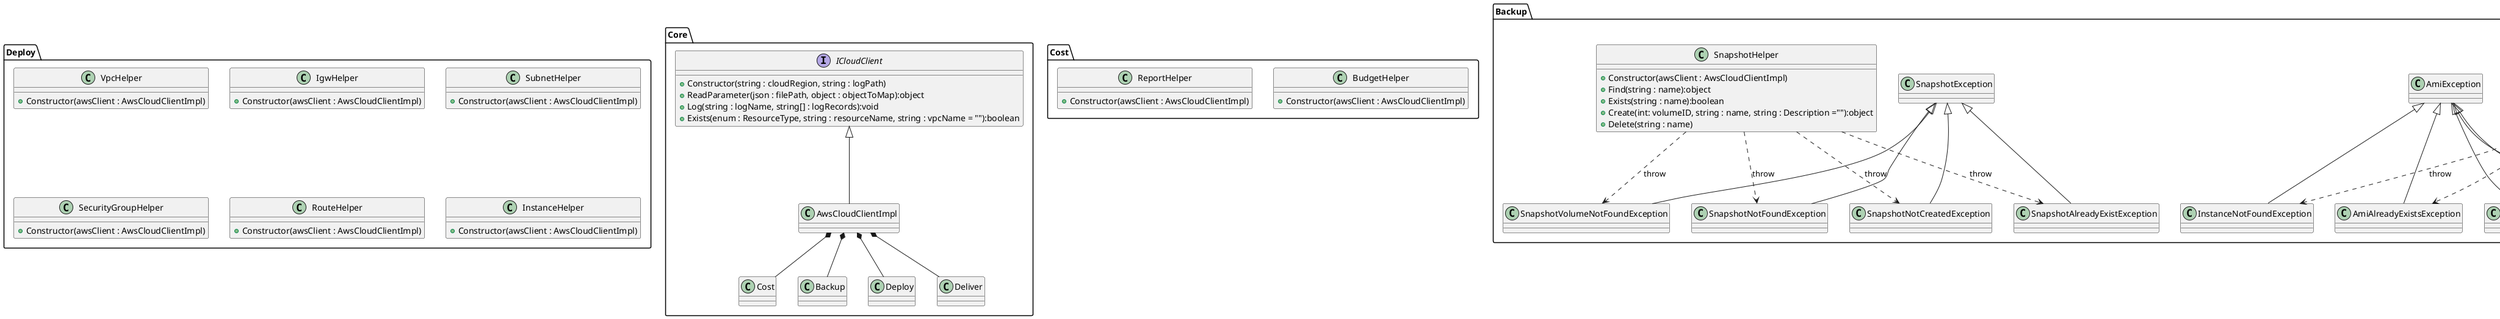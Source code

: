 @startuml
'https://plantuml.com/class-diagram

package "Core"{

    'classes and interfaces
    interface ICloudClient{
        +Constructor(string : cloudRegion, string : logPath)
        +ReadParameter(json : filePath, object : objectToMap):object
        +Log(string : logName, string[] : logRecords):void
        +Exists(enum : ResourceType, string : resourceName, string : vpcName = ""):boolean
    }

    class AwsCloudClientImpl

    'relations
    ICloudClient <|-- AwsCloudClientImpl
    AwsCloudClientImpl *-- Cost
    AwsCloudClientImpl *-- Backup
    AwsCloudClientImpl *-- Deploy
    AwsCloudClientImpl *-- Deliver
}

package "Cost"{
    'classes and interfaces
    class BudgetHelper{
        +Constructor(awsClient : AwsCloudClientImpl)
    }

    class ReportHelper{
        +Constructor(awsClient : AwsCloudClientImpl)
    }

    'relations
}

package "Backup"{
    'classes and interfaces
    class AmiHelper{
        +Constructor(awsClient : AwsCloudClientImpl)
        +Find(string : name): object
        +Exists(string : name):boolean
        +FindInstance(string : name):object
        +ExistsInstance(string : name):boolean
        +GetInstanceId(string : name):object
        +Create(string : name, string : instanceName):object
        +Delete(string : name)
    }

    class SnapshotHelper{
        +Constructor(awsClient : AwsCloudClientImpl)
        +Find(string : name):object
        +Exists(string : name):boolean
        +Create(int: volumeID, string : name, string : Description =""):object
        +Delete(string : name)
    }

    class AmiException{}
    class AmiAlreadyExistsException{}
    class AmiCreationException{}
    class AmiDeletionException{}
    class AmiNotFoundException{}
    class InstanceNotFoundException{}


    class SnapshotException{}
    class SnapshotNotFoundException{}
    class SnapshotAlreadyExistException{}
    class SnapshotNotCreatedException{}
    class SnapshotVolumeNotFoundException{}

    'relations

    AmiException <|-- AmiAlreadyExistsException
    AmiException <|-- AmiCreationException
    AmiException <|-- AmiDeletionException
    AmiException <|-- AmiNotFoundException
    AmiException <|-- InstanceNotFoundException

    AmiHelper ..> AmiAlreadyExistsException :throw
    AmiHelper ..> AmiCreationException :throw
    AmiHelper ..> AmiDeletionException :throw
    AmiHelper ..> AmiNotFoundException :throw
    AmiHelper ..> InstanceNotFoundException :throw


    SnapshotException <|-- SnapshotNotFoundException
    SnapshotException <|-- SnapshotAlreadyExistException
    SnapshotException <|-- SnapshotNotCreatedException
    SnapshotException <|-- SnapshotVolumeNotFoundException

    SnapshotHelper ..> SnapshotNotCreatedException :throw
    SnapshotHelper ..> SnapshotVolumeNotFoundException :throw
    SnapshotHelper ..> SnapshotAlreadyExistException :throw
    SnapshotHelper ..> SnapshotNotFoundException :throw



}


package "Deploy"{
    'classes and interfaces
    class VpcHelper{
        +Constructor(awsClient : AwsCloudClientImpl)
    }

    class IgwHelper{
        +Constructor(awsClient : AwsCloudClientImpl)
    }

    class SubnetHelper{
        +Constructor(awsClient : AwsCloudClientImpl)
    }

    class SecurityGroupHelper{
        +Constructor(awsClient : AwsCloudClientImpl)
    }

    class RouteHelper{
        +Constructor(awsClient : AwsCloudClientImpl)
    }

    class InstanceHelper{
        +Constructor(awsClient : AwsCloudClientImpl)
    }

    'relations
}

package "Deliver"{
    'classes and interfaces
    class DescribeInfra{
        +Constructor(awsClient : AwsCloudClientImpl)

    }

    class Credentials{
        +Constructor(awsClient : AwsCloudClientImpl)
    }
}

@enduml